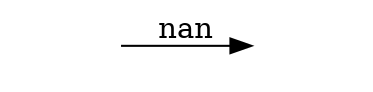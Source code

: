 digraph{
	rankdir=LR;
	root [shape=none,label=""];
	nd [shape=none,label=""];
	root -> nd [label="nan"];
}
